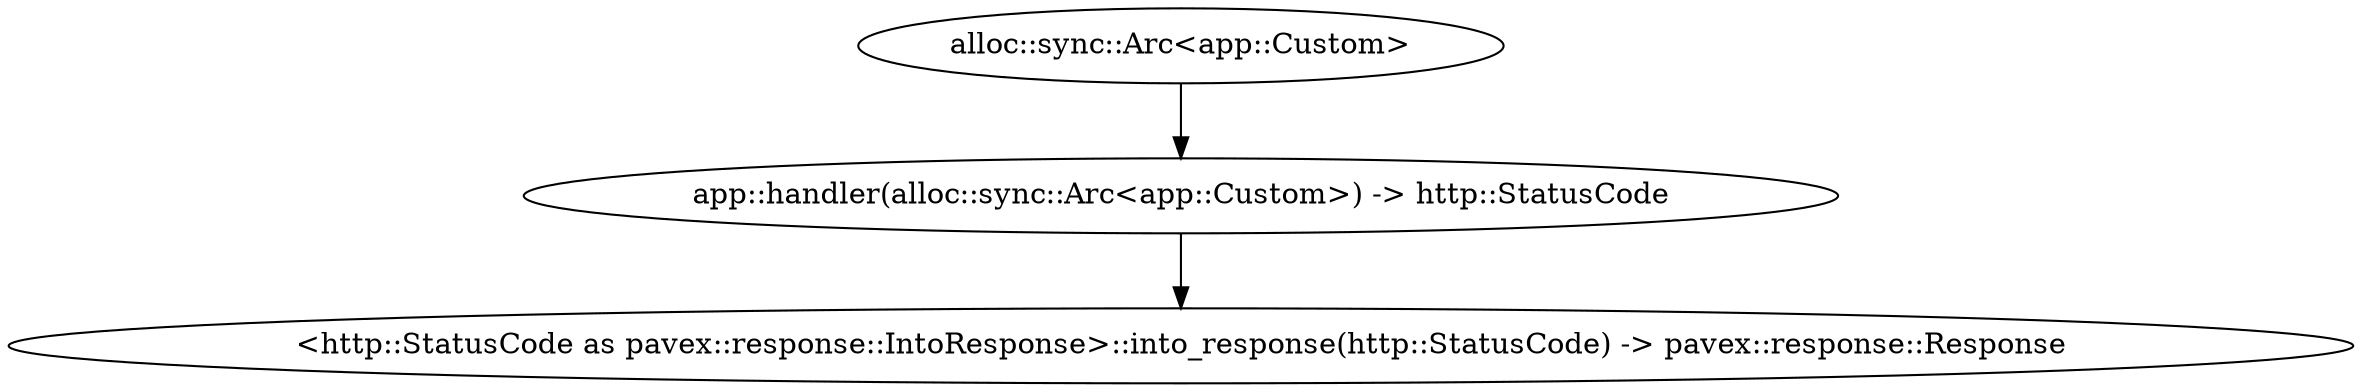 digraph "GET / - 0" {
    0 [ label = "app::handler(alloc::sync::Arc<app::Custom>) -> http::StatusCode"]
    1 [ label = "alloc::sync::Arc<app::Custom>"]
    2 [ label = "<http::StatusCode as pavex::response::IntoResponse>::into_response(http::StatusCode) -> pavex::response::Response"]
    1 -> 0 [ ]
    0 -> 2 [ ]
}

digraph "* / - 0" {
    0 [ label = "pavex::router::default_fallback(&pavex::router::AllowedMethods) -> pavex::response::Response"]
    2 [ label = "<pavex::response::Response as pavex::response::IntoResponse>::into_response(pavex::response::Response) -> pavex::response::Response"]
    3 [ label = "&pavex::router::AllowedMethods"]
    0 -> 2 [ ]
    3 -> 0 [ ]
}

digraph app_state {
    0 [ label = "crate::ApplicationState(alloc::sync::Arc<app::Custom>) -> crate::ApplicationState"]
    1 [ label = "app::constructor() -> alloc::sync::Arc<app::Custom>"]
    1 -> 0 [ ]
}
